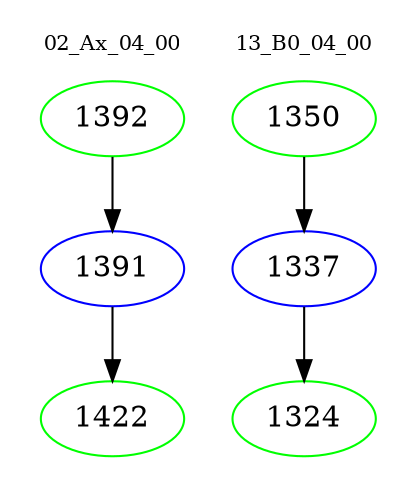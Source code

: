 digraph{
subgraph cluster_0 {
color = white
label = "02_Ax_04_00";
fontsize=10;
T0_1392 [label="1392", color="green"]
T0_1392 -> T0_1391 [color="black"]
T0_1391 [label="1391", color="blue"]
T0_1391 -> T0_1422 [color="black"]
T0_1422 [label="1422", color="green"]
}
subgraph cluster_1 {
color = white
label = "13_B0_04_00";
fontsize=10;
T1_1350 [label="1350", color="green"]
T1_1350 -> T1_1337 [color="black"]
T1_1337 [label="1337", color="blue"]
T1_1337 -> T1_1324 [color="black"]
T1_1324 [label="1324", color="green"]
}
}
